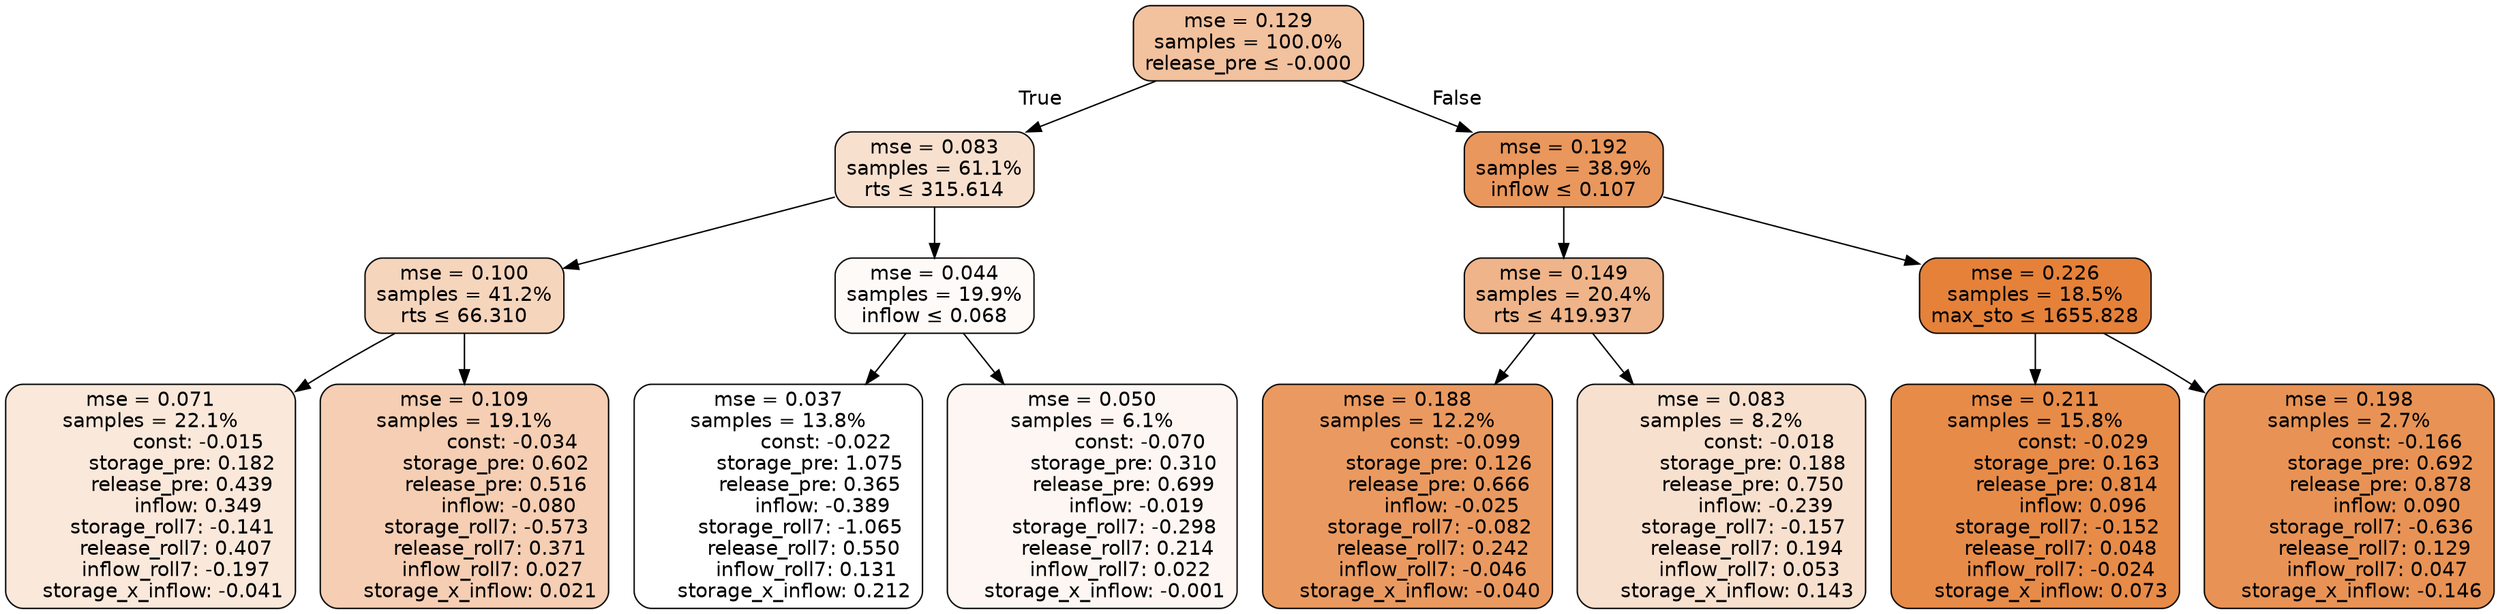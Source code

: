 digraph tree {
bgcolor="transparent"
node [shape=rectangle, style="filled, rounded", color="black", fontname=helvetica] ;
edge [fontname=helvetica] ;
	"0" [label="mse = 0.129
samples = 100.0%
release_pre &le; -0.000", fillcolor="#f2c19e"]
	"1" [label="mse = 0.083
samples = 61.1%
rts &le; 315.614", fillcolor="#f8e0cf"]
	"2" [label="mse = 0.100
samples = 41.2%
rts &le; 66.310", fillcolor="#f6d5bd"]
	"3" [label="mse = 0.071
samples = 22.1%
               const: -0.015
          storage_pre: 0.182
          release_pre: 0.439
               inflow: 0.349
       storage_roll7: -0.141
        release_roll7: 0.407
        inflow_roll7: -0.197
    storage_x_inflow: -0.041", fillcolor="#fae8db"]
	"4" [label="mse = 0.109
samples = 19.1%
               const: -0.034
          storage_pre: 0.602
          release_pre: 0.516
              inflow: -0.080
       storage_roll7: -0.573
        release_roll7: 0.371
         inflow_roll7: 0.027
     storage_x_inflow: 0.021", fillcolor="#f5ceb3"]
	"5" [label="mse = 0.044
samples = 19.9%
inflow &le; 0.068", fillcolor="#fefaf8"]
	"6" [label="mse = 0.037
samples = 13.8%
               const: -0.022
          storage_pre: 1.075
          release_pre: 0.365
              inflow: -0.389
       storage_roll7: -1.065
        release_roll7: 0.550
         inflow_roll7: 0.131
     storage_x_inflow: 0.212", fillcolor="#ffffff"]
	"7" [label="mse = 0.050
samples = 6.1%
               const: -0.070
          storage_pre: 0.310
          release_pre: 0.699
              inflow: -0.019
       storage_roll7: -0.298
        release_roll7: 0.214
         inflow_roll7: 0.022
    storage_x_inflow: -0.001", fillcolor="#fdf6f2"]
	"8" [label="mse = 0.192
samples = 38.9%
inflow &le; 0.107", fillcolor="#e9975c"]
	"9" [label="mse = 0.149
samples = 20.4%
rts &le; 419.937", fillcolor="#efb489"]
	"10" [label="mse = 0.188
samples = 12.2%
               const: -0.099
          storage_pre: 0.126
          release_pre: 0.666
              inflow: -0.025
       storage_roll7: -0.082
        release_roll7: 0.242
        inflow_roll7: -0.046
    storage_x_inflow: -0.040", fillcolor="#ea9a60"]
	"11" [label="mse = 0.083
samples = 8.2%
               const: -0.018
          storage_pre: 0.188
          release_pre: 0.750
              inflow: -0.239
       storage_roll7: -0.157
        release_roll7: 0.194
         inflow_roll7: 0.053
     storage_x_inflow: 0.143", fillcolor="#f8e0ce"]
	"12" [label="mse = 0.226
samples = 18.5%
max_sto &le; 1655.828", fillcolor="#e58139"]
	"13" [label="mse = 0.211
samples = 15.8%
               const: -0.029
          storage_pre: 0.163
          release_pre: 0.814
               inflow: 0.096
       storage_roll7: -0.152
        release_roll7: 0.048
        inflow_roll7: -0.024
     storage_x_inflow: 0.073", fillcolor="#e78b48"]
	"14" [label="mse = 0.198
samples = 2.7%
               const: -0.166
          storage_pre: 0.692
          release_pre: 0.878
               inflow: 0.090
       storage_roll7: -0.636
        release_roll7: 0.129
         inflow_roll7: 0.047
    storage_x_inflow: -0.146", fillcolor="#e89355"]

	"0" -> "1" [labeldistance=2.5, labelangle=45, headlabel="True"]
	"1" -> "2"
	"2" -> "3"
	"2" -> "4"
	"1" -> "5"
	"5" -> "6"
	"5" -> "7"
	"0" -> "8" [labeldistance=2.5, labelangle=-45, headlabel="False"]
	"8" -> "9"
	"9" -> "10"
	"9" -> "11"
	"8" -> "12"
	"12" -> "13"
	"12" -> "14"
}